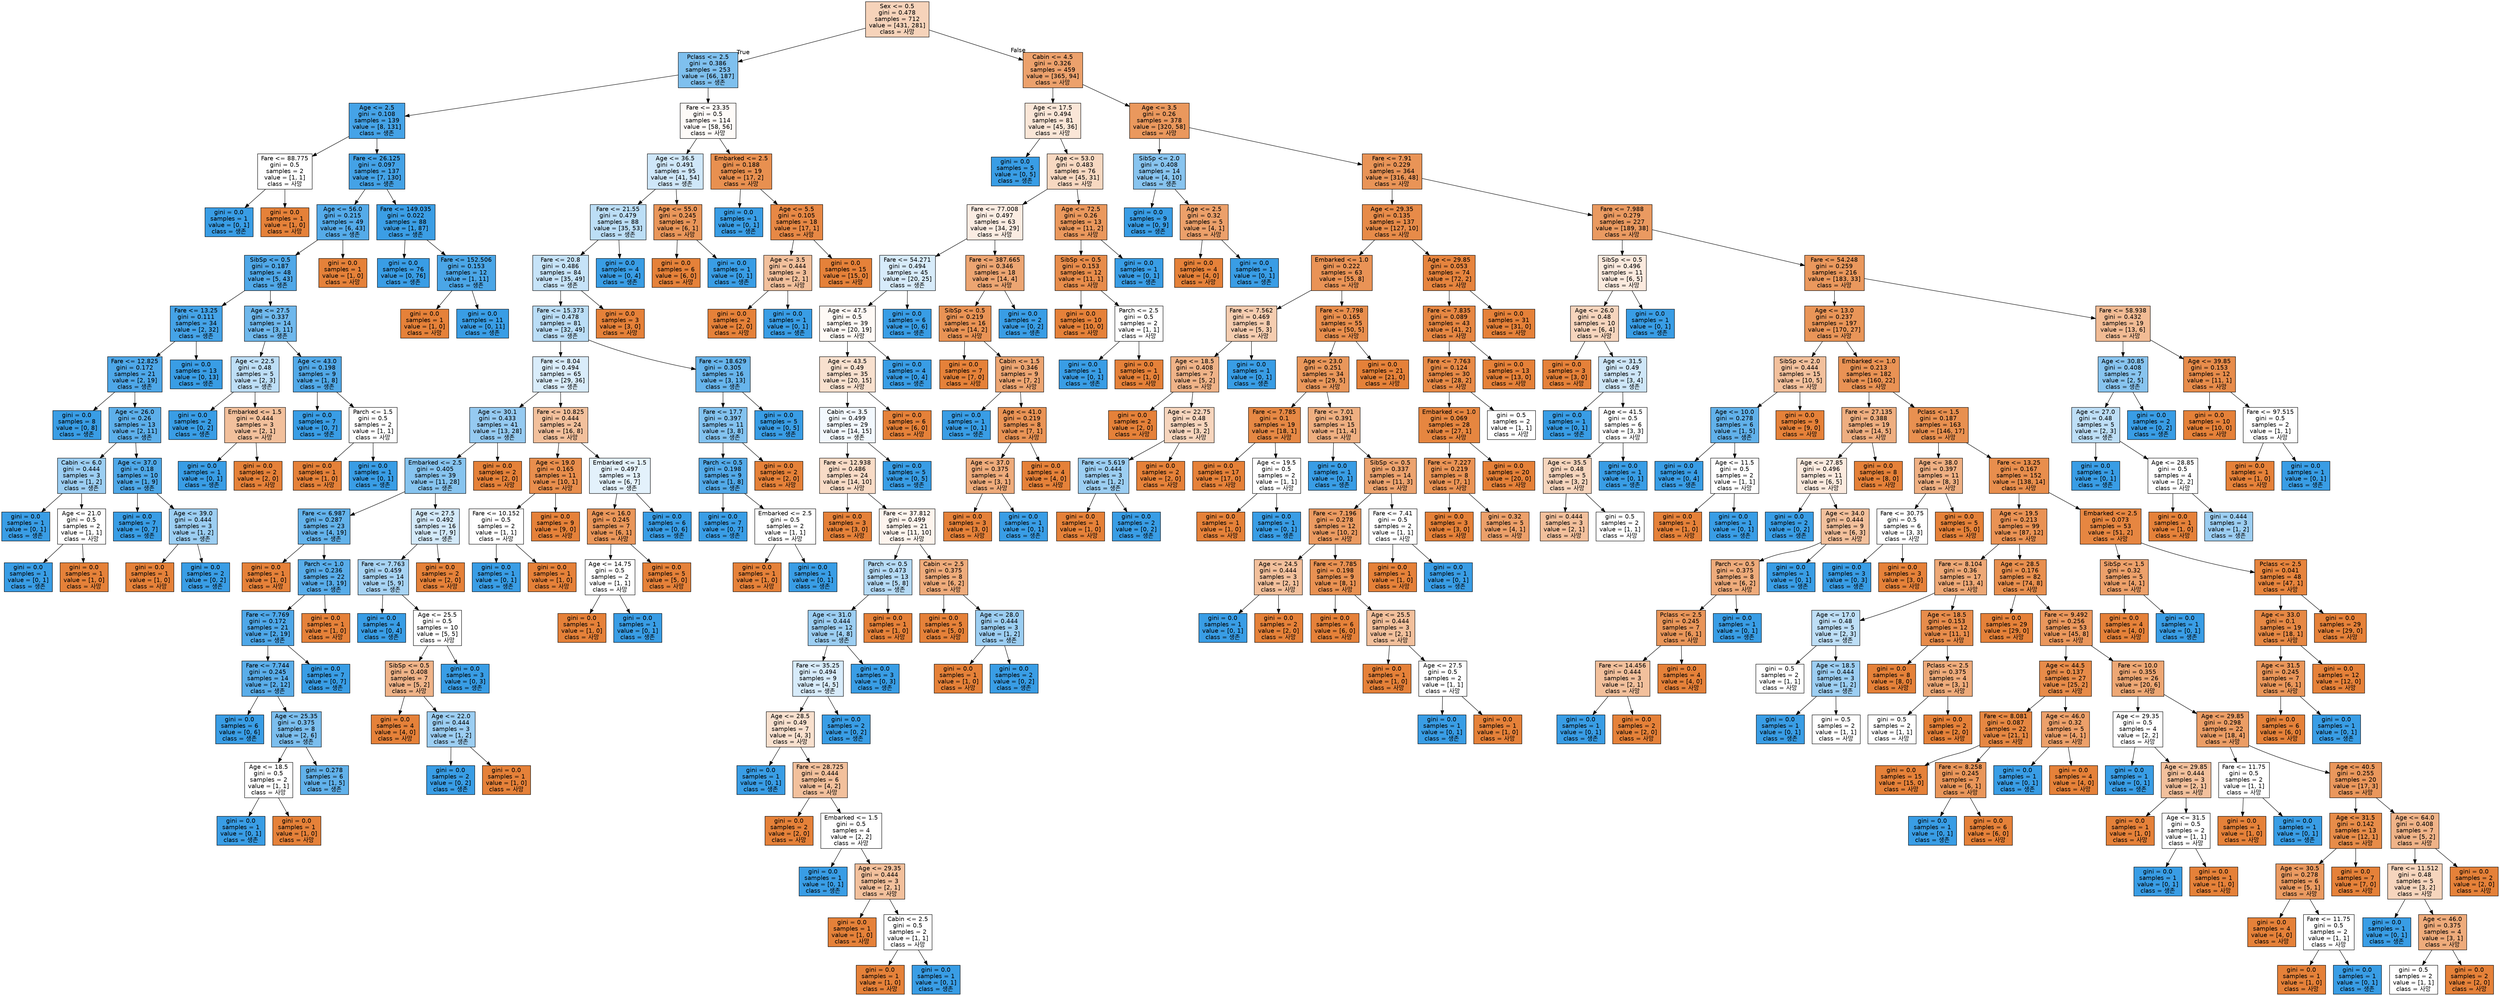 digraph Tree {
node [shape=box, style="filled", color="black", fontname="helvetica"] ;
edge [fontname="helvetica"] ;
0 [label="Sex <= 0.5\ngini = 0.478\nsamples = 712\nvalue = [431, 281]\nclass = 사망", fillcolor="#f6d3ba"] ;
1 [label="Pclass <= 2.5\ngini = 0.386\nsamples = 253\nvalue = [66, 187]\nclass = 생존", fillcolor="#7fc0ee"] ;
0 -> 1 [labeldistance=2.5, labelangle=45, headlabel="True"] ;
2 [label="Age <= 2.5\ngini = 0.108\nsamples = 139\nvalue = [8, 131]\nclass = 생존", fillcolor="#45a3e7"] ;
1 -> 2 ;
3 [label="Fare <= 88.775\ngini = 0.5\nsamples = 2\nvalue = [1, 1]\nclass = 사망", fillcolor="#ffffff"] ;
2 -> 3 ;
4 [label="gini = 0.0\nsamples = 1\nvalue = [0, 1]\nclass = 생존", fillcolor="#399de5"] ;
3 -> 4 ;
5 [label="gini = 0.0\nsamples = 1\nvalue = [1, 0]\nclass = 사망", fillcolor="#e58139"] ;
3 -> 5 ;
6 [label="Fare <= 26.125\ngini = 0.097\nsamples = 137\nvalue = [7, 130]\nclass = 생존", fillcolor="#44a2e6"] ;
2 -> 6 ;
7 [label="Age <= 56.0\ngini = 0.215\nsamples = 49\nvalue = [6, 43]\nclass = 생존", fillcolor="#55abe9"] ;
6 -> 7 ;
8 [label="SibSp <= 0.5\ngini = 0.187\nsamples = 48\nvalue = [5, 43]\nclass = 생존", fillcolor="#50a8e8"] ;
7 -> 8 ;
9 [label="Fare <= 13.25\ngini = 0.111\nsamples = 34\nvalue = [2, 32]\nclass = 생존", fillcolor="#45a3e7"] ;
8 -> 9 ;
10 [label="Fare <= 12.825\ngini = 0.172\nsamples = 21\nvalue = [2, 19]\nclass = 생존", fillcolor="#4ea7e8"] ;
9 -> 10 ;
11 [label="gini = 0.0\nsamples = 8\nvalue = [0, 8]\nclass = 생존", fillcolor="#399de5"] ;
10 -> 11 ;
12 [label="Age <= 26.0\ngini = 0.26\nsamples = 13\nvalue = [2, 11]\nclass = 생존", fillcolor="#5dafea"] ;
10 -> 12 ;
13 [label="Cabin <= 6.0\ngini = 0.444\nsamples = 3\nvalue = [1, 2]\nclass = 생존", fillcolor="#9ccef2"] ;
12 -> 13 ;
14 [label="gini = 0.0\nsamples = 1\nvalue = [0, 1]\nclass = 생존", fillcolor="#399de5"] ;
13 -> 14 ;
15 [label="Age <= 21.0\ngini = 0.5\nsamples = 2\nvalue = [1, 1]\nclass = 사망", fillcolor="#ffffff"] ;
13 -> 15 ;
16 [label="gini = 0.0\nsamples = 1\nvalue = [0, 1]\nclass = 생존", fillcolor="#399de5"] ;
15 -> 16 ;
17 [label="gini = 0.0\nsamples = 1\nvalue = [1, 0]\nclass = 사망", fillcolor="#e58139"] ;
15 -> 17 ;
18 [label="Age <= 37.0\ngini = 0.18\nsamples = 10\nvalue = [1, 9]\nclass = 생존", fillcolor="#4fa8e8"] ;
12 -> 18 ;
19 [label="gini = 0.0\nsamples = 7\nvalue = [0, 7]\nclass = 생존", fillcolor="#399de5"] ;
18 -> 19 ;
20 [label="Age <= 39.0\ngini = 0.444\nsamples = 3\nvalue = [1, 2]\nclass = 생존", fillcolor="#9ccef2"] ;
18 -> 20 ;
21 [label="gini = 0.0\nsamples = 1\nvalue = [1, 0]\nclass = 사망", fillcolor="#e58139"] ;
20 -> 21 ;
22 [label="gini = 0.0\nsamples = 2\nvalue = [0, 2]\nclass = 생존", fillcolor="#399de5"] ;
20 -> 22 ;
23 [label="gini = 0.0\nsamples = 13\nvalue = [0, 13]\nclass = 생존", fillcolor="#399de5"] ;
9 -> 23 ;
24 [label="Age <= 27.5\ngini = 0.337\nsamples = 14\nvalue = [3, 11]\nclass = 생존", fillcolor="#6fb8ec"] ;
8 -> 24 ;
25 [label="Age <= 22.5\ngini = 0.48\nsamples = 5\nvalue = [2, 3]\nclass = 생존", fillcolor="#bddef6"] ;
24 -> 25 ;
26 [label="gini = 0.0\nsamples = 2\nvalue = [0, 2]\nclass = 생존", fillcolor="#399de5"] ;
25 -> 26 ;
27 [label="Embarked <= 1.5\ngini = 0.444\nsamples = 3\nvalue = [2, 1]\nclass = 사망", fillcolor="#f2c09c"] ;
25 -> 27 ;
28 [label="gini = 0.0\nsamples = 1\nvalue = [0, 1]\nclass = 생존", fillcolor="#399de5"] ;
27 -> 28 ;
29 [label="gini = 0.0\nsamples = 2\nvalue = [2, 0]\nclass = 사망", fillcolor="#e58139"] ;
27 -> 29 ;
30 [label="Age <= 43.0\ngini = 0.198\nsamples = 9\nvalue = [1, 8]\nclass = 생존", fillcolor="#52a9e8"] ;
24 -> 30 ;
31 [label="gini = 0.0\nsamples = 7\nvalue = [0, 7]\nclass = 생존", fillcolor="#399de5"] ;
30 -> 31 ;
32 [label="Parch <= 1.5\ngini = 0.5\nsamples = 2\nvalue = [1, 1]\nclass = 사망", fillcolor="#ffffff"] ;
30 -> 32 ;
33 [label="gini = 0.0\nsamples = 1\nvalue = [1, 0]\nclass = 사망", fillcolor="#e58139"] ;
32 -> 33 ;
34 [label="gini = 0.0\nsamples = 1\nvalue = [0, 1]\nclass = 생존", fillcolor="#399de5"] ;
32 -> 34 ;
35 [label="gini = 0.0\nsamples = 1\nvalue = [1, 0]\nclass = 사망", fillcolor="#e58139"] ;
7 -> 35 ;
36 [label="Fare <= 149.035\ngini = 0.022\nsamples = 88\nvalue = [1, 87]\nclass = 생존", fillcolor="#3b9ee5"] ;
6 -> 36 ;
37 [label="gini = 0.0\nsamples = 76\nvalue = [0, 76]\nclass = 생존", fillcolor="#399de5"] ;
36 -> 37 ;
38 [label="Fare <= 152.506\ngini = 0.153\nsamples = 12\nvalue = [1, 11]\nclass = 생존", fillcolor="#4ba6e7"] ;
36 -> 38 ;
39 [label="gini = 0.0\nsamples = 1\nvalue = [1, 0]\nclass = 사망", fillcolor="#e58139"] ;
38 -> 39 ;
40 [label="gini = 0.0\nsamples = 11\nvalue = [0, 11]\nclass = 생존", fillcolor="#399de5"] ;
38 -> 40 ;
41 [label="Fare <= 23.35\ngini = 0.5\nsamples = 114\nvalue = [58, 56]\nclass = 사망", fillcolor="#fefbf8"] ;
1 -> 41 ;
42 [label="Age <= 36.5\ngini = 0.491\nsamples = 95\nvalue = [41, 54]\nclass = 생존", fillcolor="#cfe7f9"] ;
41 -> 42 ;
43 [label="Fare <= 21.55\ngini = 0.479\nsamples = 88\nvalue = [35, 53]\nclass = 생존", fillcolor="#bcdef6"] ;
42 -> 43 ;
44 [label="Fare <= 20.8\ngini = 0.486\nsamples = 84\nvalue = [35, 49]\nclass = 생존", fillcolor="#c6e3f8"] ;
43 -> 44 ;
45 [label="Fare <= 15.373\ngini = 0.478\nsamples = 81\nvalue = [32, 49]\nclass = 생존", fillcolor="#baddf6"] ;
44 -> 45 ;
46 [label="Fare <= 8.04\ngini = 0.494\nsamples = 65\nvalue = [29, 36]\nclass = 생존", fillcolor="#d9ecfa"] ;
45 -> 46 ;
47 [label="Age <= 30.1\ngini = 0.433\nsamples = 41\nvalue = [13, 28]\nclass = 생존", fillcolor="#95caf1"] ;
46 -> 47 ;
48 [label="Embarked <= 2.5\ngini = 0.405\nsamples = 39\nvalue = [11, 28]\nclass = 생존", fillcolor="#87c4ef"] ;
47 -> 48 ;
49 [label="Fare <= 6.987\ngini = 0.287\nsamples = 23\nvalue = [4, 19]\nclass = 생존", fillcolor="#63b2ea"] ;
48 -> 49 ;
50 [label="gini = 0.0\nsamples = 1\nvalue = [1, 0]\nclass = 사망", fillcolor="#e58139"] ;
49 -> 50 ;
51 [label="Parch <= 1.0\ngini = 0.236\nsamples = 22\nvalue = [3, 19]\nclass = 생존", fillcolor="#58ace9"] ;
49 -> 51 ;
52 [label="Fare <= 7.769\ngini = 0.172\nsamples = 21\nvalue = [2, 19]\nclass = 생존", fillcolor="#4ea7e8"] ;
51 -> 52 ;
53 [label="Fare <= 7.744\ngini = 0.245\nsamples = 14\nvalue = [2, 12]\nclass = 생존", fillcolor="#5aade9"] ;
52 -> 53 ;
54 [label="gini = 0.0\nsamples = 6\nvalue = [0, 6]\nclass = 생존", fillcolor="#399de5"] ;
53 -> 54 ;
55 [label="Age <= 25.35\ngini = 0.375\nsamples = 8\nvalue = [2, 6]\nclass = 생존", fillcolor="#7bbeee"] ;
53 -> 55 ;
56 [label="Age <= 18.5\ngini = 0.5\nsamples = 2\nvalue = [1, 1]\nclass = 사망", fillcolor="#ffffff"] ;
55 -> 56 ;
57 [label="gini = 0.0\nsamples = 1\nvalue = [0, 1]\nclass = 생존", fillcolor="#399de5"] ;
56 -> 57 ;
58 [label="gini = 0.0\nsamples = 1\nvalue = [1, 0]\nclass = 사망", fillcolor="#e58139"] ;
56 -> 58 ;
59 [label="gini = 0.278\nsamples = 6\nvalue = [1, 5]\nclass = 생존", fillcolor="#61b1ea"] ;
55 -> 59 ;
60 [label="gini = 0.0\nsamples = 7\nvalue = [0, 7]\nclass = 생존", fillcolor="#399de5"] ;
52 -> 60 ;
61 [label="gini = 0.0\nsamples = 1\nvalue = [1, 0]\nclass = 사망", fillcolor="#e58139"] ;
51 -> 61 ;
62 [label="Age <= 27.5\ngini = 0.492\nsamples = 16\nvalue = [7, 9]\nclass = 생존", fillcolor="#d3e9f9"] ;
48 -> 62 ;
63 [label="Fare <= 7.763\ngini = 0.459\nsamples = 14\nvalue = [5, 9]\nclass = 생존", fillcolor="#a7d3f3"] ;
62 -> 63 ;
64 [label="gini = 0.0\nsamples = 4\nvalue = [0, 4]\nclass = 생존", fillcolor="#399de5"] ;
63 -> 64 ;
65 [label="Age <= 25.5\ngini = 0.5\nsamples = 10\nvalue = [5, 5]\nclass = 사망", fillcolor="#ffffff"] ;
63 -> 65 ;
66 [label="SibSp <= 0.5\ngini = 0.408\nsamples = 7\nvalue = [5, 2]\nclass = 사망", fillcolor="#efb388"] ;
65 -> 66 ;
67 [label="gini = 0.0\nsamples = 4\nvalue = [4, 0]\nclass = 사망", fillcolor="#e58139"] ;
66 -> 67 ;
68 [label="Age <= 22.0\ngini = 0.444\nsamples = 3\nvalue = [1, 2]\nclass = 생존", fillcolor="#9ccef2"] ;
66 -> 68 ;
69 [label="gini = 0.0\nsamples = 2\nvalue = [0, 2]\nclass = 생존", fillcolor="#399de5"] ;
68 -> 69 ;
70 [label="gini = 0.0\nsamples = 1\nvalue = [1, 0]\nclass = 사망", fillcolor="#e58139"] ;
68 -> 70 ;
71 [label="gini = 0.0\nsamples = 3\nvalue = [0, 3]\nclass = 생존", fillcolor="#399de5"] ;
65 -> 71 ;
72 [label="gini = 0.0\nsamples = 2\nvalue = [2, 0]\nclass = 사망", fillcolor="#e58139"] ;
62 -> 72 ;
73 [label="gini = 0.0\nsamples = 2\nvalue = [2, 0]\nclass = 사망", fillcolor="#e58139"] ;
47 -> 73 ;
74 [label="Fare <= 10.825\ngini = 0.444\nsamples = 24\nvalue = [16, 8]\nclass = 사망", fillcolor="#f2c09c"] ;
46 -> 74 ;
75 [label="Age <= 19.0\ngini = 0.165\nsamples = 11\nvalue = [10, 1]\nclass = 사망", fillcolor="#e88e4d"] ;
74 -> 75 ;
76 [label="Fare <= 10.152\ngini = 0.5\nsamples = 2\nvalue = [1, 1]\nclass = 사망", fillcolor="#ffffff"] ;
75 -> 76 ;
77 [label="gini = 0.0\nsamples = 1\nvalue = [0, 1]\nclass = 생존", fillcolor="#399de5"] ;
76 -> 77 ;
78 [label="gini = 0.0\nsamples = 1\nvalue = [1, 0]\nclass = 사망", fillcolor="#e58139"] ;
76 -> 78 ;
79 [label="gini = 0.0\nsamples = 9\nvalue = [9, 0]\nclass = 사망", fillcolor="#e58139"] ;
75 -> 79 ;
80 [label="Embarked <= 1.5\ngini = 0.497\nsamples = 13\nvalue = [6, 7]\nclass = 생존", fillcolor="#e3f1fb"] ;
74 -> 80 ;
81 [label="Age <= 16.0\ngini = 0.245\nsamples = 7\nvalue = [6, 1]\nclass = 사망", fillcolor="#e9965a"] ;
80 -> 81 ;
82 [label="Age <= 14.75\ngini = 0.5\nsamples = 2\nvalue = [1, 1]\nclass = 사망", fillcolor="#ffffff"] ;
81 -> 82 ;
83 [label="gini = 0.0\nsamples = 1\nvalue = [1, 0]\nclass = 사망", fillcolor="#e58139"] ;
82 -> 83 ;
84 [label="gini = 0.0\nsamples = 1\nvalue = [0, 1]\nclass = 생존", fillcolor="#399de5"] ;
82 -> 84 ;
85 [label="gini = 0.0\nsamples = 5\nvalue = [5, 0]\nclass = 사망", fillcolor="#e58139"] ;
81 -> 85 ;
86 [label="gini = 0.0\nsamples = 6\nvalue = [0, 6]\nclass = 생존", fillcolor="#399de5"] ;
80 -> 86 ;
87 [label="Fare <= 18.629\ngini = 0.305\nsamples = 16\nvalue = [3, 13]\nclass = 생존", fillcolor="#67b4eb"] ;
45 -> 87 ;
88 [label="Fare <= 17.7\ngini = 0.397\nsamples = 11\nvalue = [3, 8]\nclass = 생존", fillcolor="#83c2ef"] ;
87 -> 88 ;
89 [label="Parch <= 0.5\ngini = 0.198\nsamples = 9\nvalue = [1, 8]\nclass = 생존", fillcolor="#52a9e8"] ;
88 -> 89 ;
90 [label="gini = 0.0\nsamples = 7\nvalue = [0, 7]\nclass = 생존", fillcolor="#399de5"] ;
89 -> 90 ;
91 [label="Embarked <= 2.5\ngini = 0.5\nsamples = 2\nvalue = [1, 1]\nclass = 사망", fillcolor="#ffffff"] ;
89 -> 91 ;
92 [label="gini = 0.0\nsamples = 1\nvalue = [1, 0]\nclass = 사망", fillcolor="#e58139"] ;
91 -> 92 ;
93 [label="gini = 0.0\nsamples = 1\nvalue = [0, 1]\nclass = 생존", fillcolor="#399de5"] ;
91 -> 93 ;
94 [label="gini = 0.0\nsamples = 2\nvalue = [2, 0]\nclass = 사망", fillcolor="#e58139"] ;
88 -> 94 ;
95 [label="gini = 0.0\nsamples = 5\nvalue = [0, 5]\nclass = 생존", fillcolor="#399de5"] ;
87 -> 95 ;
96 [label="gini = 0.0\nsamples = 3\nvalue = [3, 0]\nclass = 사망", fillcolor="#e58139"] ;
44 -> 96 ;
97 [label="gini = 0.0\nsamples = 4\nvalue = [0, 4]\nclass = 생존", fillcolor="#399de5"] ;
43 -> 97 ;
98 [label="Age <= 55.0\ngini = 0.245\nsamples = 7\nvalue = [6, 1]\nclass = 사망", fillcolor="#e9965a"] ;
42 -> 98 ;
99 [label="gini = 0.0\nsamples = 6\nvalue = [6, 0]\nclass = 사망", fillcolor="#e58139"] ;
98 -> 99 ;
100 [label="gini = 0.0\nsamples = 1\nvalue = [0, 1]\nclass = 생존", fillcolor="#399de5"] ;
98 -> 100 ;
101 [label="Embarked <= 2.5\ngini = 0.188\nsamples = 19\nvalue = [17, 2]\nclass = 사망", fillcolor="#e89050"] ;
41 -> 101 ;
102 [label="gini = 0.0\nsamples = 1\nvalue = [0, 1]\nclass = 생존", fillcolor="#399de5"] ;
101 -> 102 ;
103 [label="Age <= 5.5\ngini = 0.105\nsamples = 18\nvalue = [17, 1]\nclass = 사망", fillcolor="#e78845"] ;
101 -> 103 ;
104 [label="Age <= 3.5\ngini = 0.444\nsamples = 3\nvalue = [2, 1]\nclass = 사망", fillcolor="#f2c09c"] ;
103 -> 104 ;
105 [label="gini = 0.0\nsamples = 2\nvalue = [2, 0]\nclass = 사망", fillcolor="#e58139"] ;
104 -> 105 ;
106 [label="gini = 0.0\nsamples = 1\nvalue = [0, 1]\nclass = 생존", fillcolor="#399de5"] ;
104 -> 106 ;
107 [label="gini = 0.0\nsamples = 15\nvalue = [15, 0]\nclass = 사망", fillcolor="#e58139"] ;
103 -> 107 ;
108 [label="Cabin <= 4.5\ngini = 0.326\nsamples = 459\nvalue = [365, 94]\nclass = 사망", fillcolor="#eca16c"] ;
0 -> 108 [labeldistance=2.5, labelangle=-45, headlabel="False"] ;
109 [label="Age <= 17.5\ngini = 0.494\nsamples = 81\nvalue = [45, 36]\nclass = 사망", fillcolor="#fae6d7"] ;
108 -> 109 ;
110 [label="gini = 0.0\nsamples = 5\nvalue = [0, 5]\nclass = 생존", fillcolor="#399de5"] ;
109 -> 110 ;
111 [label="Age <= 53.0\ngini = 0.483\nsamples = 76\nvalue = [45, 31]\nclass = 사망", fillcolor="#f7d8c1"] ;
109 -> 111 ;
112 [label="Fare <= 77.008\ngini = 0.497\nsamples = 63\nvalue = [34, 29]\nclass = 사망", fillcolor="#fbece2"] ;
111 -> 112 ;
113 [label="Fare <= 54.271\ngini = 0.494\nsamples = 45\nvalue = [20, 25]\nclass = 생존", fillcolor="#d7ebfa"] ;
112 -> 113 ;
114 [label="Age <= 47.5\ngini = 0.5\nsamples = 39\nvalue = [20, 19]\nclass = 사망", fillcolor="#fef9f5"] ;
113 -> 114 ;
115 [label="Age <= 43.5\ngini = 0.49\nsamples = 35\nvalue = [20, 15]\nclass = 사망", fillcolor="#f8e0ce"] ;
114 -> 115 ;
116 [label="Cabin <= 3.5\ngini = 0.499\nsamples = 29\nvalue = [14, 15]\nclass = 생존", fillcolor="#f2f8fd"] ;
115 -> 116 ;
117 [label="Fare <= 12.938\ngini = 0.486\nsamples = 24\nvalue = [14, 10]\nclass = 사망", fillcolor="#f8dbc6"] ;
116 -> 117 ;
118 [label="gini = 0.0\nsamples = 3\nvalue = [3, 0]\nclass = 사망", fillcolor="#e58139"] ;
117 -> 118 ;
119 [label="Fare <= 37.812\ngini = 0.499\nsamples = 21\nvalue = [11, 10]\nclass = 사망", fillcolor="#fdf4ed"] ;
117 -> 119 ;
120 [label="Parch <= 0.5\ngini = 0.473\nsamples = 13\nvalue = [5, 8]\nclass = 생존", fillcolor="#b5daf5"] ;
119 -> 120 ;
121 [label="Age <= 31.0\ngini = 0.444\nsamples = 12\nvalue = [4, 8]\nclass = 생존", fillcolor="#9ccef2"] ;
120 -> 121 ;
122 [label="Fare <= 35.25\ngini = 0.494\nsamples = 9\nvalue = [4, 5]\nclass = 생존", fillcolor="#d7ebfa"] ;
121 -> 122 ;
123 [label="Age <= 28.5\ngini = 0.49\nsamples = 7\nvalue = [4, 3]\nclass = 사망", fillcolor="#f8e0ce"] ;
122 -> 123 ;
124 [label="gini = 0.0\nsamples = 1\nvalue = [0, 1]\nclass = 생존", fillcolor="#399de5"] ;
123 -> 124 ;
125 [label="Fare <= 28.725\ngini = 0.444\nsamples = 6\nvalue = [4, 2]\nclass = 사망", fillcolor="#f2c09c"] ;
123 -> 125 ;
126 [label="gini = 0.0\nsamples = 2\nvalue = [2, 0]\nclass = 사망", fillcolor="#e58139"] ;
125 -> 126 ;
127 [label="Embarked <= 1.5\ngini = 0.5\nsamples = 4\nvalue = [2, 2]\nclass = 사망", fillcolor="#ffffff"] ;
125 -> 127 ;
128 [label="gini = 0.0\nsamples = 1\nvalue = [0, 1]\nclass = 생존", fillcolor="#399de5"] ;
127 -> 128 ;
129 [label="Age <= 29.35\ngini = 0.444\nsamples = 3\nvalue = [2, 1]\nclass = 사망", fillcolor="#f2c09c"] ;
127 -> 129 ;
130 [label="gini = 0.0\nsamples = 1\nvalue = [1, 0]\nclass = 사망", fillcolor="#e58139"] ;
129 -> 130 ;
131 [label="Cabin <= 2.5\ngini = 0.5\nsamples = 2\nvalue = [1, 1]\nclass = 사망", fillcolor="#ffffff"] ;
129 -> 131 ;
132 [label="gini = 0.0\nsamples = 1\nvalue = [1, 0]\nclass = 사망", fillcolor="#e58139"] ;
131 -> 132 ;
133 [label="gini = 0.0\nsamples = 1\nvalue = [0, 1]\nclass = 생존", fillcolor="#399de5"] ;
131 -> 133 ;
134 [label="gini = 0.0\nsamples = 2\nvalue = [0, 2]\nclass = 생존", fillcolor="#399de5"] ;
122 -> 134 ;
135 [label="gini = 0.0\nsamples = 3\nvalue = [0, 3]\nclass = 생존", fillcolor="#399de5"] ;
121 -> 135 ;
136 [label="gini = 0.0\nsamples = 1\nvalue = [1, 0]\nclass = 사망", fillcolor="#e58139"] ;
120 -> 136 ;
137 [label="Cabin <= 2.5\ngini = 0.375\nsamples = 8\nvalue = [6, 2]\nclass = 사망", fillcolor="#eeab7b"] ;
119 -> 137 ;
138 [label="gini = 0.0\nsamples = 5\nvalue = [5, 0]\nclass = 사망", fillcolor="#e58139"] ;
137 -> 138 ;
139 [label="Age <= 28.0\ngini = 0.444\nsamples = 3\nvalue = [1, 2]\nclass = 생존", fillcolor="#9ccef2"] ;
137 -> 139 ;
140 [label="gini = 0.0\nsamples = 1\nvalue = [1, 0]\nclass = 사망", fillcolor="#e58139"] ;
139 -> 140 ;
141 [label="gini = 0.0\nsamples = 2\nvalue = [0, 2]\nclass = 생존", fillcolor="#399de5"] ;
139 -> 141 ;
142 [label="gini = 0.0\nsamples = 5\nvalue = [0, 5]\nclass = 생존", fillcolor="#399de5"] ;
116 -> 142 ;
143 [label="gini = 0.0\nsamples = 6\nvalue = [6, 0]\nclass = 사망", fillcolor="#e58139"] ;
115 -> 143 ;
144 [label="gini = 0.0\nsamples = 4\nvalue = [0, 4]\nclass = 생존", fillcolor="#399de5"] ;
114 -> 144 ;
145 [label="gini = 0.0\nsamples = 6\nvalue = [0, 6]\nclass = 생존", fillcolor="#399de5"] ;
113 -> 145 ;
146 [label="Fare <= 387.665\ngini = 0.346\nsamples = 18\nvalue = [14, 4]\nclass = 사망", fillcolor="#eca572"] ;
112 -> 146 ;
147 [label="SibSp <= 0.5\ngini = 0.219\nsamples = 16\nvalue = [14, 2]\nclass = 사망", fillcolor="#e99355"] ;
146 -> 147 ;
148 [label="gini = 0.0\nsamples = 7\nvalue = [7, 0]\nclass = 사망", fillcolor="#e58139"] ;
147 -> 148 ;
149 [label="Cabin <= 1.5\ngini = 0.346\nsamples = 9\nvalue = [7, 2]\nclass = 사망", fillcolor="#eca572"] ;
147 -> 149 ;
150 [label="gini = 0.0\nsamples = 1\nvalue = [0, 1]\nclass = 생존", fillcolor="#399de5"] ;
149 -> 150 ;
151 [label="Age <= 41.0\ngini = 0.219\nsamples = 8\nvalue = [7, 1]\nclass = 사망", fillcolor="#e99355"] ;
149 -> 151 ;
152 [label="Age <= 37.0\ngini = 0.375\nsamples = 4\nvalue = [3, 1]\nclass = 사망", fillcolor="#eeab7b"] ;
151 -> 152 ;
153 [label="gini = 0.0\nsamples = 3\nvalue = [3, 0]\nclass = 사망", fillcolor="#e58139"] ;
152 -> 153 ;
154 [label="gini = 0.0\nsamples = 1\nvalue = [0, 1]\nclass = 생존", fillcolor="#399de5"] ;
152 -> 154 ;
155 [label="gini = 0.0\nsamples = 4\nvalue = [4, 0]\nclass = 사망", fillcolor="#e58139"] ;
151 -> 155 ;
156 [label="gini = 0.0\nsamples = 2\nvalue = [0, 2]\nclass = 생존", fillcolor="#399de5"] ;
146 -> 156 ;
157 [label="Age <= 72.5\ngini = 0.26\nsamples = 13\nvalue = [11, 2]\nclass = 사망", fillcolor="#ea985d"] ;
111 -> 157 ;
158 [label="SibSp <= 0.5\ngini = 0.153\nsamples = 12\nvalue = [11, 1]\nclass = 사망", fillcolor="#e78c4b"] ;
157 -> 158 ;
159 [label="gini = 0.0\nsamples = 10\nvalue = [10, 0]\nclass = 사망", fillcolor="#e58139"] ;
158 -> 159 ;
160 [label="Parch <= 2.5\ngini = 0.5\nsamples = 2\nvalue = [1, 1]\nclass = 사망", fillcolor="#ffffff"] ;
158 -> 160 ;
161 [label="gini = 0.0\nsamples = 1\nvalue = [0, 1]\nclass = 생존", fillcolor="#399de5"] ;
160 -> 161 ;
162 [label="gini = 0.0\nsamples = 1\nvalue = [1, 0]\nclass = 사망", fillcolor="#e58139"] ;
160 -> 162 ;
163 [label="gini = 0.0\nsamples = 1\nvalue = [0, 1]\nclass = 생존", fillcolor="#399de5"] ;
157 -> 163 ;
164 [label="Age <= 3.5\ngini = 0.26\nsamples = 378\nvalue = [320, 58]\nclass = 사망", fillcolor="#ea985d"] ;
108 -> 164 ;
165 [label="SibSp <= 2.0\ngini = 0.408\nsamples = 14\nvalue = [4, 10]\nclass = 생존", fillcolor="#88c4ef"] ;
164 -> 165 ;
166 [label="gini = 0.0\nsamples = 9\nvalue = [0, 9]\nclass = 생존", fillcolor="#399de5"] ;
165 -> 166 ;
167 [label="Age <= 2.5\ngini = 0.32\nsamples = 5\nvalue = [4, 1]\nclass = 사망", fillcolor="#eca06a"] ;
165 -> 167 ;
168 [label="gini = 0.0\nsamples = 4\nvalue = [4, 0]\nclass = 사망", fillcolor="#e58139"] ;
167 -> 168 ;
169 [label="gini = 0.0\nsamples = 1\nvalue = [0, 1]\nclass = 생존", fillcolor="#399de5"] ;
167 -> 169 ;
170 [label="Fare <= 7.91\ngini = 0.229\nsamples = 364\nvalue = [316, 48]\nclass = 사망", fillcolor="#e99457"] ;
164 -> 170 ;
171 [label="Age <= 29.35\ngini = 0.135\nsamples = 137\nvalue = [127, 10]\nclass = 사망", fillcolor="#e78b49"] ;
170 -> 171 ;
172 [label="Embarked <= 1.0\ngini = 0.222\nsamples = 63\nvalue = [55, 8]\nclass = 사망", fillcolor="#e99356"] ;
171 -> 172 ;
173 [label="Fare <= 7.562\ngini = 0.469\nsamples = 8\nvalue = [5, 3]\nclass = 사망", fillcolor="#f5cdb0"] ;
172 -> 173 ;
174 [label="Age <= 18.5\ngini = 0.408\nsamples = 7\nvalue = [5, 2]\nclass = 사망", fillcolor="#efb388"] ;
173 -> 174 ;
175 [label="gini = 0.0\nsamples = 2\nvalue = [2, 0]\nclass = 사망", fillcolor="#e58139"] ;
174 -> 175 ;
176 [label="Age <= 22.75\ngini = 0.48\nsamples = 5\nvalue = [3, 2]\nclass = 사망", fillcolor="#f6d5bd"] ;
174 -> 176 ;
177 [label="Fare <= 5.619\ngini = 0.444\nsamples = 3\nvalue = [1, 2]\nclass = 생존", fillcolor="#9ccef2"] ;
176 -> 177 ;
178 [label="gini = 0.0\nsamples = 1\nvalue = [1, 0]\nclass = 사망", fillcolor="#e58139"] ;
177 -> 178 ;
179 [label="gini = 0.0\nsamples = 2\nvalue = [0, 2]\nclass = 생존", fillcolor="#399de5"] ;
177 -> 179 ;
180 [label="gini = 0.0\nsamples = 2\nvalue = [2, 0]\nclass = 사망", fillcolor="#e58139"] ;
176 -> 180 ;
181 [label="gini = 0.0\nsamples = 1\nvalue = [0, 1]\nclass = 생존", fillcolor="#399de5"] ;
173 -> 181 ;
182 [label="Fare <= 7.798\ngini = 0.165\nsamples = 55\nvalue = [50, 5]\nclass = 사망", fillcolor="#e88e4d"] ;
172 -> 182 ;
183 [label="Age <= 23.0\ngini = 0.251\nsamples = 34\nvalue = [29, 5]\nclass = 사망", fillcolor="#e9975b"] ;
182 -> 183 ;
184 [label="Fare <= 7.785\ngini = 0.1\nsamples = 19\nvalue = [18, 1]\nclass = 사망", fillcolor="#e68844"] ;
183 -> 184 ;
185 [label="gini = 0.0\nsamples = 17\nvalue = [17, 0]\nclass = 사망", fillcolor="#e58139"] ;
184 -> 185 ;
186 [label="Age <= 19.5\ngini = 0.5\nsamples = 2\nvalue = [1, 1]\nclass = 사망", fillcolor="#ffffff"] ;
184 -> 186 ;
187 [label="gini = 0.0\nsamples = 1\nvalue = [1, 0]\nclass = 사망", fillcolor="#e58139"] ;
186 -> 187 ;
188 [label="gini = 0.0\nsamples = 1\nvalue = [0, 1]\nclass = 생존", fillcolor="#399de5"] ;
186 -> 188 ;
189 [label="Fare <= 7.01\ngini = 0.391\nsamples = 15\nvalue = [11, 4]\nclass = 사망", fillcolor="#eeaf81"] ;
183 -> 189 ;
190 [label="gini = 0.0\nsamples = 1\nvalue = [0, 1]\nclass = 생존", fillcolor="#399de5"] ;
189 -> 190 ;
191 [label="SibSp <= 0.5\ngini = 0.337\nsamples = 14\nvalue = [11, 3]\nclass = 사망", fillcolor="#eca36f"] ;
189 -> 191 ;
192 [label="Fare <= 7.196\ngini = 0.278\nsamples = 12\nvalue = [10, 2]\nclass = 사망", fillcolor="#ea9a61"] ;
191 -> 192 ;
193 [label="Age <= 24.5\ngini = 0.444\nsamples = 3\nvalue = [2, 1]\nclass = 사망", fillcolor="#f2c09c"] ;
192 -> 193 ;
194 [label="gini = 0.0\nsamples = 1\nvalue = [0, 1]\nclass = 생존", fillcolor="#399de5"] ;
193 -> 194 ;
195 [label="gini = 0.0\nsamples = 2\nvalue = [2, 0]\nclass = 사망", fillcolor="#e58139"] ;
193 -> 195 ;
196 [label="Fare <= 7.785\ngini = 0.198\nsamples = 9\nvalue = [8, 1]\nclass = 사망", fillcolor="#e89152"] ;
192 -> 196 ;
197 [label="gini = 0.0\nsamples = 6\nvalue = [6, 0]\nclass = 사망", fillcolor="#e58139"] ;
196 -> 197 ;
198 [label="Age <= 25.5\ngini = 0.444\nsamples = 3\nvalue = [2, 1]\nclass = 사망", fillcolor="#f2c09c"] ;
196 -> 198 ;
199 [label="gini = 0.0\nsamples = 1\nvalue = [1, 0]\nclass = 사망", fillcolor="#e58139"] ;
198 -> 199 ;
200 [label="Age <= 27.5\ngini = 0.5\nsamples = 2\nvalue = [1, 1]\nclass = 사망", fillcolor="#ffffff"] ;
198 -> 200 ;
201 [label="gini = 0.0\nsamples = 1\nvalue = [0, 1]\nclass = 생존", fillcolor="#399de5"] ;
200 -> 201 ;
202 [label="gini = 0.0\nsamples = 1\nvalue = [1, 0]\nclass = 사망", fillcolor="#e58139"] ;
200 -> 202 ;
203 [label="Fare <= 7.41\ngini = 0.5\nsamples = 2\nvalue = [1, 1]\nclass = 사망", fillcolor="#ffffff"] ;
191 -> 203 ;
204 [label="gini = 0.0\nsamples = 1\nvalue = [1, 0]\nclass = 사망", fillcolor="#e58139"] ;
203 -> 204 ;
205 [label="gini = 0.0\nsamples = 1\nvalue = [0, 1]\nclass = 생존", fillcolor="#399de5"] ;
203 -> 205 ;
206 [label="gini = 0.0\nsamples = 21\nvalue = [21, 0]\nclass = 사망", fillcolor="#e58139"] ;
182 -> 206 ;
207 [label="Age <= 29.85\ngini = 0.053\nsamples = 74\nvalue = [72, 2]\nclass = 사망", fillcolor="#e6843e"] ;
171 -> 207 ;
208 [label="Fare <= 7.835\ngini = 0.089\nsamples = 43\nvalue = [41, 2]\nclass = 사망", fillcolor="#e68743"] ;
207 -> 208 ;
209 [label="Fare <= 7.763\ngini = 0.124\nsamples = 30\nvalue = [28, 2]\nclass = 사망", fillcolor="#e78a47"] ;
208 -> 209 ;
210 [label="Embarked <= 1.0\ngini = 0.069\nsamples = 28\nvalue = [27, 1]\nclass = 사망", fillcolor="#e68640"] ;
209 -> 210 ;
211 [label="Fare <= 7.227\ngini = 0.219\nsamples = 8\nvalue = [7, 1]\nclass = 사망", fillcolor="#e99355"] ;
210 -> 211 ;
212 [label="gini = 0.0\nsamples = 3\nvalue = [3, 0]\nclass = 사망", fillcolor="#e58139"] ;
211 -> 212 ;
213 [label="gini = 0.32\nsamples = 5\nvalue = [4, 1]\nclass = 사망", fillcolor="#eca06a"] ;
211 -> 213 ;
214 [label="gini = 0.0\nsamples = 20\nvalue = [20, 0]\nclass = 사망", fillcolor="#e58139"] ;
210 -> 214 ;
215 [label="gini = 0.5\nsamples = 2\nvalue = [1, 1]\nclass = 사망", fillcolor="#ffffff"] ;
209 -> 215 ;
216 [label="gini = 0.0\nsamples = 13\nvalue = [13, 0]\nclass = 사망", fillcolor="#e58139"] ;
208 -> 216 ;
217 [label="gini = 0.0\nsamples = 31\nvalue = [31, 0]\nclass = 사망", fillcolor="#e58139"] ;
207 -> 217 ;
218 [label="Fare <= 7.988\ngini = 0.279\nsamples = 227\nvalue = [189, 38]\nclass = 사망", fillcolor="#ea9a61"] ;
170 -> 218 ;
219 [label="SibSp <= 0.5\ngini = 0.496\nsamples = 11\nvalue = [6, 5]\nclass = 사망", fillcolor="#fbeade"] ;
218 -> 219 ;
220 [label="Age <= 26.0\ngini = 0.48\nsamples = 10\nvalue = [6, 4]\nclass = 사망", fillcolor="#f6d5bd"] ;
219 -> 220 ;
221 [label="gini = 0.0\nsamples = 3\nvalue = [3, 0]\nclass = 사망", fillcolor="#e58139"] ;
220 -> 221 ;
222 [label="Age <= 31.5\ngini = 0.49\nsamples = 7\nvalue = [3, 4]\nclass = 생존", fillcolor="#cee6f8"] ;
220 -> 222 ;
223 [label="gini = 0.0\nsamples = 1\nvalue = [0, 1]\nclass = 생존", fillcolor="#399de5"] ;
222 -> 223 ;
224 [label="Age <= 41.5\ngini = 0.5\nsamples = 6\nvalue = [3, 3]\nclass = 사망", fillcolor="#ffffff"] ;
222 -> 224 ;
225 [label="Age <= 35.5\ngini = 0.48\nsamples = 5\nvalue = [3, 2]\nclass = 사망", fillcolor="#f6d5bd"] ;
224 -> 225 ;
226 [label="gini = 0.444\nsamples = 3\nvalue = [2, 1]\nclass = 사망", fillcolor="#f2c09c"] ;
225 -> 226 ;
227 [label="gini = 0.5\nsamples = 2\nvalue = [1, 1]\nclass = 사망", fillcolor="#ffffff"] ;
225 -> 227 ;
228 [label="gini = 0.0\nsamples = 1\nvalue = [0, 1]\nclass = 생존", fillcolor="#399de5"] ;
224 -> 228 ;
229 [label="gini = 0.0\nsamples = 1\nvalue = [0, 1]\nclass = 생존", fillcolor="#399de5"] ;
219 -> 229 ;
230 [label="Fare <= 54.248\ngini = 0.259\nsamples = 216\nvalue = [183, 33]\nclass = 사망", fillcolor="#ea985d"] ;
218 -> 230 ;
231 [label="Age <= 13.0\ngini = 0.237\nsamples = 197\nvalue = [170, 27]\nclass = 사망", fillcolor="#e99558"] ;
230 -> 231 ;
232 [label="SibSp <= 2.0\ngini = 0.444\nsamples = 15\nvalue = [10, 5]\nclass = 사망", fillcolor="#f2c09c"] ;
231 -> 232 ;
233 [label="Age <= 10.0\ngini = 0.278\nsamples = 6\nvalue = [1, 5]\nclass = 생존", fillcolor="#61b1ea"] ;
232 -> 233 ;
234 [label="gini = 0.0\nsamples = 4\nvalue = [0, 4]\nclass = 생존", fillcolor="#399de5"] ;
233 -> 234 ;
235 [label="Age <= 11.5\ngini = 0.5\nsamples = 2\nvalue = [1, 1]\nclass = 사망", fillcolor="#ffffff"] ;
233 -> 235 ;
236 [label="gini = 0.0\nsamples = 1\nvalue = [1, 0]\nclass = 사망", fillcolor="#e58139"] ;
235 -> 236 ;
237 [label="gini = 0.0\nsamples = 1\nvalue = [0, 1]\nclass = 생존", fillcolor="#399de5"] ;
235 -> 237 ;
238 [label="gini = 0.0\nsamples = 9\nvalue = [9, 0]\nclass = 사망", fillcolor="#e58139"] ;
232 -> 238 ;
239 [label="Embarked <= 1.0\ngini = 0.213\nsamples = 182\nvalue = [160, 22]\nclass = 사망", fillcolor="#e99254"] ;
231 -> 239 ;
240 [label="Fare <= 27.135\ngini = 0.388\nsamples = 19\nvalue = [14, 5]\nclass = 사망", fillcolor="#eeae80"] ;
239 -> 240 ;
241 [label="Age <= 27.85\ngini = 0.496\nsamples = 11\nvalue = [6, 5]\nclass = 사망", fillcolor="#fbeade"] ;
240 -> 241 ;
242 [label="gini = 0.0\nsamples = 2\nvalue = [0, 2]\nclass = 생존", fillcolor="#399de5"] ;
241 -> 242 ;
243 [label="Age <= 34.0\ngini = 0.444\nsamples = 9\nvalue = [6, 3]\nclass = 사망", fillcolor="#f2c09c"] ;
241 -> 243 ;
244 [label="Parch <= 0.5\ngini = 0.375\nsamples = 8\nvalue = [6, 2]\nclass = 사망", fillcolor="#eeab7b"] ;
243 -> 244 ;
245 [label="Pclass <= 2.5\ngini = 0.245\nsamples = 7\nvalue = [6, 1]\nclass = 사망", fillcolor="#e9965a"] ;
244 -> 245 ;
246 [label="Fare <= 14.456\ngini = 0.444\nsamples = 3\nvalue = [2, 1]\nclass = 사망", fillcolor="#f2c09c"] ;
245 -> 246 ;
247 [label="gini = 0.0\nsamples = 1\nvalue = [0, 1]\nclass = 생존", fillcolor="#399de5"] ;
246 -> 247 ;
248 [label="gini = 0.0\nsamples = 2\nvalue = [2, 0]\nclass = 사망", fillcolor="#e58139"] ;
246 -> 248 ;
249 [label="gini = 0.0\nsamples = 4\nvalue = [4, 0]\nclass = 사망", fillcolor="#e58139"] ;
245 -> 249 ;
250 [label="gini = 0.0\nsamples = 1\nvalue = [0, 1]\nclass = 생존", fillcolor="#399de5"] ;
244 -> 250 ;
251 [label="gini = 0.0\nsamples = 1\nvalue = [0, 1]\nclass = 생존", fillcolor="#399de5"] ;
243 -> 251 ;
252 [label="gini = 0.0\nsamples = 8\nvalue = [8, 0]\nclass = 사망", fillcolor="#e58139"] ;
240 -> 252 ;
253 [label="Pclass <= 1.5\ngini = 0.187\nsamples = 163\nvalue = [146, 17]\nclass = 사망", fillcolor="#e89050"] ;
239 -> 253 ;
254 [label="Age <= 38.0\ngini = 0.397\nsamples = 11\nvalue = [8, 3]\nclass = 사망", fillcolor="#efb083"] ;
253 -> 254 ;
255 [label="Fare <= 30.75\ngini = 0.5\nsamples = 6\nvalue = [3, 3]\nclass = 사망", fillcolor="#ffffff"] ;
254 -> 255 ;
256 [label="gini = 0.0\nsamples = 3\nvalue = [0, 3]\nclass = 생존", fillcolor="#399de5"] ;
255 -> 256 ;
257 [label="gini = 0.0\nsamples = 3\nvalue = [3, 0]\nclass = 사망", fillcolor="#e58139"] ;
255 -> 257 ;
258 [label="gini = 0.0\nsamples = 5\nvalue = [5, 0]\nclass = 사망", fillcolor="#e58139"] ;
254 -> 258 ;
259 [label="Fare <= 13.25\ngini = 0.167\nsamples = 152\nvalue = [138, 14]\nclass = 사망", fillcolor="#e88e4d"] ;
253 -> 259 ;
260 [label="Age <= 19.5\ngini = 0.213\nsamples = 99\nvalue = [87, 12]\nclass = 사망", fillcolor="#e99254"] ;
259 -> 260 ;
261 [label="Fare <= 8.104\ngini = 0.36\nsamples = 17\nvalue = [13, 4]\nclass = 사망", fillcolor="#eda876"] ;
260 -> 261 ;
262 [label="Age <= 17.0\ngini = 0.48\nsamples = 5\nvalue = [2, 3]\nclass = 생존", fillcolor="#bddef6"] ;
261 -> 262 ;
263 [label="gini = 0.5\nsamples = 2\nvalue = [1, 1]\nclass = 사망", fillcolor="#ffffff"] ;
262 -> 263 ;
264 [label="Age <= 18.5\ngini = 0.444\nsamples = 3\nvalue = [1, 2]\nclass = 생존", fillcolor="#9ccef2"] ;
262 -> 264 ;
265 [label="gini = 0.0\nsamples = 1\nvalue = [0, 1]\nclass = 생존", fillcolor="#399de5"] ;
264 -> 265 ;
266 [label="gini = 0.5\nsamples = 2\nvalue = [1, 1]\nclass = 사망", fillcolor="#ffffff"] ;
264 -> 266 ;
267 [label="Age <= 18.5\ngini = 0.153\nsamples = 12\nvalue = [11, 1]\nclass = 사망", fillcolor="#e78c4b"] ;
261 -> 267 ;
268 [label="gini = 0.0\nsamples = 8\nvalue = [8, 0]\nclass = 사망", fillcolor="#e58139"] ;
267 -> 268 ;
269 [label="Pclass <= 2.5\ngini = 0.375\nsamples = 4\nvalue = [3, 1]\nclass = 사망", fillcolor="#eeab7b"] ;
267 -> 269 ;
270 [label="gini = 0.5\nsamples = 2\nvalue = [1, 1]\nclass = 사망", fillcolor="#ffffff"] ;
269 -> 270 ;
271 [label="gini = 0.0\nsamples = 2\nvalue = [2, 0]\nclass = 사망", fillcolor="#e58139"] ;
269 -> 271 ;
272 [label="Age <= 28.5\ngini = 0.176\nsamples = 82\nvalue = [74, 8]\nclass = 사망", fillcolor="#e88f4e"] ;
260 -> 272 ;
273 [label="gini = 0.0\nsamples = 29\nvalue = [29, 0]\nclass = 사망", fillcolor="#e58139"] ;
272 -> 273 ;
274 [label="Fare <= 9.492\ngini = 0.256\nsamples = 53\nvalue = [45, 8]\nclass = 사망", fillcolor="#ea975c"] ;
272 -> 274 ;
275 [label="Age <= 44.5\ngini = 0.137\nsamples = 27\nvalue = [25, 2]\nclass = 사망", fillcolor="#e78b49"] ;
274 -> 275 ;
276 [label="Fare <= 8.081\ngini = 0.087\nsamples = 22\nvalue = [21, 1]\nclass = 사망", fillcolor="#e68742"] ;
275 -> 276 ;
277 [label="gini = 0.0\nsamples = 15\nvalue = [15, 0]\nclass = 사망", fillcolor="#e58139"] ;
276 -> 277 ;
278 [label="Fare <= 8.258\ngini = 0.245\nsamples = 7\nvalue = [6, 1]\nclass = 사망", fillcolor="#e9965a"] ;
276 -> 278 ;
279 [label="gini = 0.0\nsamples = 1\nvalue = [0, 1]\nclass = 생존", fillcolor="#399de5"] ;
278 -> 279 ;
280 [label="gini = 0.0\nsamples = 6\nvalue = [6, 0]\nclass = 사망", fillcolor="#e58139"] ;
278 -> 280 ;
281 [label="Age <= 46.0\ngini = 0.32\nsamples = 5\nvalue = [4, 1]\nclass = 사망", fillcolor="#eca06a"] ;
275 -> 281 ;
282 [label="gini = 0.0\nsamples = 1\nvalue = [0, 1]\nclass = 생존", fillcolor="#399de5"] ;
281 -> 282 ;
283 [label="gini = 0.0\nsamples = 4\nvalue = [4, 0]\nclass = 사망", fillcolor="#e58139"] ;
281 -> 283 ;
284 [label="Fare <= 10.0\ngini = 0.355\nsamples = 26\nvalue = [20, 6]\nclass = 사망", fillcolor="#eda774"] ;
274 -> 284 ;
285 [label="Age <= 29.35\ngini = 0.5\nsamples = 4\nvalue = [2, 2]\nclass = 사망", fillcolor="#ffffff"] ;
284 -> 285 ;
286 [label="gini = 0.0\nsamples = 1\nvalue = [0, 1]\nclass = 생존", fillcolor="#399de5"] ;
285 -> 286 ;
287 [label="Age <= 29.85\ngini = 0.444\nsamples = 3\nvalue = [2, 1]\nclass = 사망", fillcolor="#f2c09c"] ;
285 -> 287 ;
288 [label="gini = 0.0\nsamples = 1\nvalue = [1, 0]\nclass = 사망", fillcolor="#e58139"] ;
287 -> 288 ;
289 [label="Age <= 31.5\ngini = 0.5\nsamples = 2\nvalue = [1, 1]\nclass = 사망", fillcolor="#ffffff"] ;
287 -> 289 ;
290 [label="gini = 0.0\nsamples = 1\nvalue = [0, 1]\nclass = 생존", fillcolor="#399de5"] ;
289 -> 290 ;
291 [label="gini = 0.0\nsamples = 1\nvalue = [1, 0]\nclass = 사망", fillcolor="#e58139"] ;
289 -> 291 ;
292 [label="Age <= 29.85\ngini = 0.298\nsamples = 22\nvalue = [18, 4]\nclass = 사망", fillcolor="#eb9d65"] ;
284 -> 292 ;
293 [label="Fare <= 11.75\ngini = 0.5\nsamples = 2\nvalue = [1, 1]\nclass = 사망", fillcolor="#ffffff"] ;
292 -> 293 ;
294 [label="gini = 0.0\nsamples = 1\nvalue = [1, 0]\nclass = 사망", fillcolor="#e58139"] ;
293 -> 294 ;
295 [label="gini = 0.0\nsamples = 1\nvalue = [0, 1]\nclass = 생존", fillcolor="#399de5"] ;
293 -> 295 ;
296 [label="Age <= 40.5\ngini = 0.255\nsamples = 20\nvalue = [17, 3]\nclass = 사망", fillcolor="#ea975c"] ;
292 -> 296 ;
297 [label="Age <= 31.5\ngini = 0.142\nsamples = 13\nvalue = [12, 1]\nclass = 사망", fillcolor="#e78c49"] ;
296 -> 297 ;
298 [label="Age <= 30.5\ngini = 0.278\nsamples = 6\nvalue = [5, 1]\nclass = 사망", fillcolor="#ea9a61"] ;
297 -> 298 ;
299 [label="gini = 0.0\nsamples = 4\nvalue = [4, 0]\nclass = 사망", fillcolor="#e58139"] ;
298 -> 299 ;
300 [label="Fare <= 11.75\ngini = 0.5\nsamples = 2\nvalue = [1, 1]\nclass = 사망", fillcolor="#ffffff"] ;
298 -> 300 ;
301 [label="gini = 0.0\nsamples = 1\nvalue = [1, 0]\nclass = 사망", fillcolor="#e58139"] ;
300 -> 301 ;
302 [label="gini = 0.0\nsamples = 1\nvalue = [0, 1]\nclass = 생존", fillcolor="#399de5"] ;
300 -> 302 ;
303 [label="gini = 0.0\nsamples = 7\nvalue = [7, 0]\nclass = 사망", fillcolor="#e58139"] ;
297 -> 303 ;
304 [label="Age <= 64.0\ngini = 0.408\nsamples = 7\nvalue = [5, 2]\nclass = 사망", fillcolor="#efb388"] ;
296 -> 304 ;
305 [label="Fare <= 11.512\ngini = 0.48\nsamples = 5\nvalue = [3, 2]\nclass = 사망", fillcolor="#f6d5bd"] ;
304 -> 305 ;
306 [label="gini = 0.0\nsamples = 1\nvalue = [0, 1]\nclass = 생존", fillcolor="#399de5"] ;
305 -> 306 ;
307 [label="Age <= 46.0\ngini = 0.375\nsamples = 4\nvalue = [3, 1]\nclass = 사망", fillcolor="#eeab7b"] ;
305 -> 307 ;
308 [label="gini = 0.5\nsamples = 2\nvalue = [1, 1]\nclass = 사망", fillcolor="#ffffff"] ;
307 -> 308 ;
309 [label="gini = 0.0\nsamples = 2\nvalue = [2, 0]\nclass = 사망", fillcolor="#e58139"] ;
307 -> 309 ;
310 [label="gini = 0.0\nsamples = 2\nvalue = [2, 0]\nclass = 사망", fillcolor="#e58139"] ;
304 -> 310 ;
311 [label="Embarked <= 2.5\ngini = 0.073\nsamples = 53\nvalue = [51, 2]\nclass = 사망", fillcolor="#e68641"] ;
259 -> 311 ;
312 [label="SibSp <= 1.5\ngini = 0.32\nsamples = 5\nvalue = [4, 1]\nclass = 사망", fillcolor="#eca06a"] ;
311 -> 312 ;
313 [label="gini = 0.0\nsamples = 4\nvalue = [4, 0]\nclass = 사망", fillcolor="#e58139"] ;
312 -> 313 ;
314 [label="gini = 0.0\nsamples = 1\nvalue = [0, 1]\nclass = 생존", fillcolor="#399de5"] ;
312 -> 314 ;
315 [label="Pclass <= 2.5\ngini = 0.041\nsamples = 48\nvalue = [47, 1]\nclass = 사망", fillcolor="#e6843d"] ;
311 -> 315 ;
316 [label="Age <= 33.0\ngini = 0.1\nsamples = 19\nvalue = [18, 1]\nclass = 사망", fillcolor="#e68844"] ;
315 -> 316 ;
317 [label="Age <= 31.5\ngini = 0.245\nsamples = 7\nvalue = [6, 1]\nclass = 사망", fillcolor="#e9965a"] ;
316 -> 317 ;
318 [label="gini = 0.0\nsamples = 6\nvalue = [6, 0]\nclass = 사망", fillcolor="#e58139"] ;
317 -> 318 ;
319 [label="gini = 0.0\nsamples = 1\nvalue = [0, 1]\nclass = 생존", fillcolor="#399de5"] ;
317 -> 319 ;
320 [label="gini = 0.0\nsamples = 12\nvalue = [12, 0]\nclass = 사망", fillcolor="#e58139"] ;
316 -> 320 ;
321 [label="gini = 0.0\nsamples = 29\nvalue = [29, 0]\nclass = 사망", fillcolor="#e58139"] ;
315 -> 321 ;
322 [label="Fare <= 58.938\ngini = 0.432\nsamples = 19\nvalue = [13, 6]\nclass = 사망", fillcolor="#f1bb94"] ;
230 -> 322 ;
323 [label="Age <= 30.85\ngini = 0.408\nsamples = 7\nvalue = [2, 5]\nclass = 생존", fillcolor="#88c4ef"] ;
322 -> 323 ;
324 [label="Age <= 27.0\ngini = 0.48\nsamples = 5\nvalue = [2, 3]\nclass = 생존", fillcolor="#bddef6"] ;
323 -> 324 ;
325 [label="gini = 0.0\nsamples = 1\nvalue = [0, 1]\nclass = 생존", fillcolor="#399de5"] ;
324 -> 325 ;
326 [label="Age <= 28.85\ngini = 0.5\nsamples = 4\nvalue = [2, 2]\nclass = 사망", fillcolor="#ffffff"] ;
324 -> 326 ;
327 [label="gini = 0.0\nsamples = 1\nvalue = [1, 0]\nclass = 사망", fillcolor="#e58139"] ;
326 -> 327 ;
328 [label="gini = 0.444\nsamples = 3\nvalue = [1, 2]\nclass = 생존", fillcolor="#9ccef2"] ;
326 -> 328 ;
329 [label="gini = 0.0\nsamples = 2\nvalue = [0, 2]\nclass = 생존", fillcolor="#399de5"] ;
323 -> 329 ;
330 [label="Age <= 39.85\ngini = 0.153\nsamples = 12\nvalue = [11, 1]\nclass = 사망", fillcolor="#e78c4b"] ;
322 -> 330 ;
331 [label="gini = 0.0\nsamples = 10\nvalue = [10, 0]\nclass = 사망", fillcolor="#e58139"] ;
330 -> 331 ;
332 [label="Fare <= 97.515\ngini = 0.5\nsamples = 2\nvalue = [1, 1]\nclass = 사망", fillcolor="#ffffff"] ;
330 -> 332 ;
333 [label="gini = 0.0\nsamples = 1\nvalue = [1, 0]\nclass = 사망", fillcolor="#e58139"] ;
332 -> 333 ;
334 [label="gini = 0.0\nsamples = 1\nvalue = [0, 1]\nclass = 생존", fillcolor="#399de5"] ;
332 -> 334 ;
}